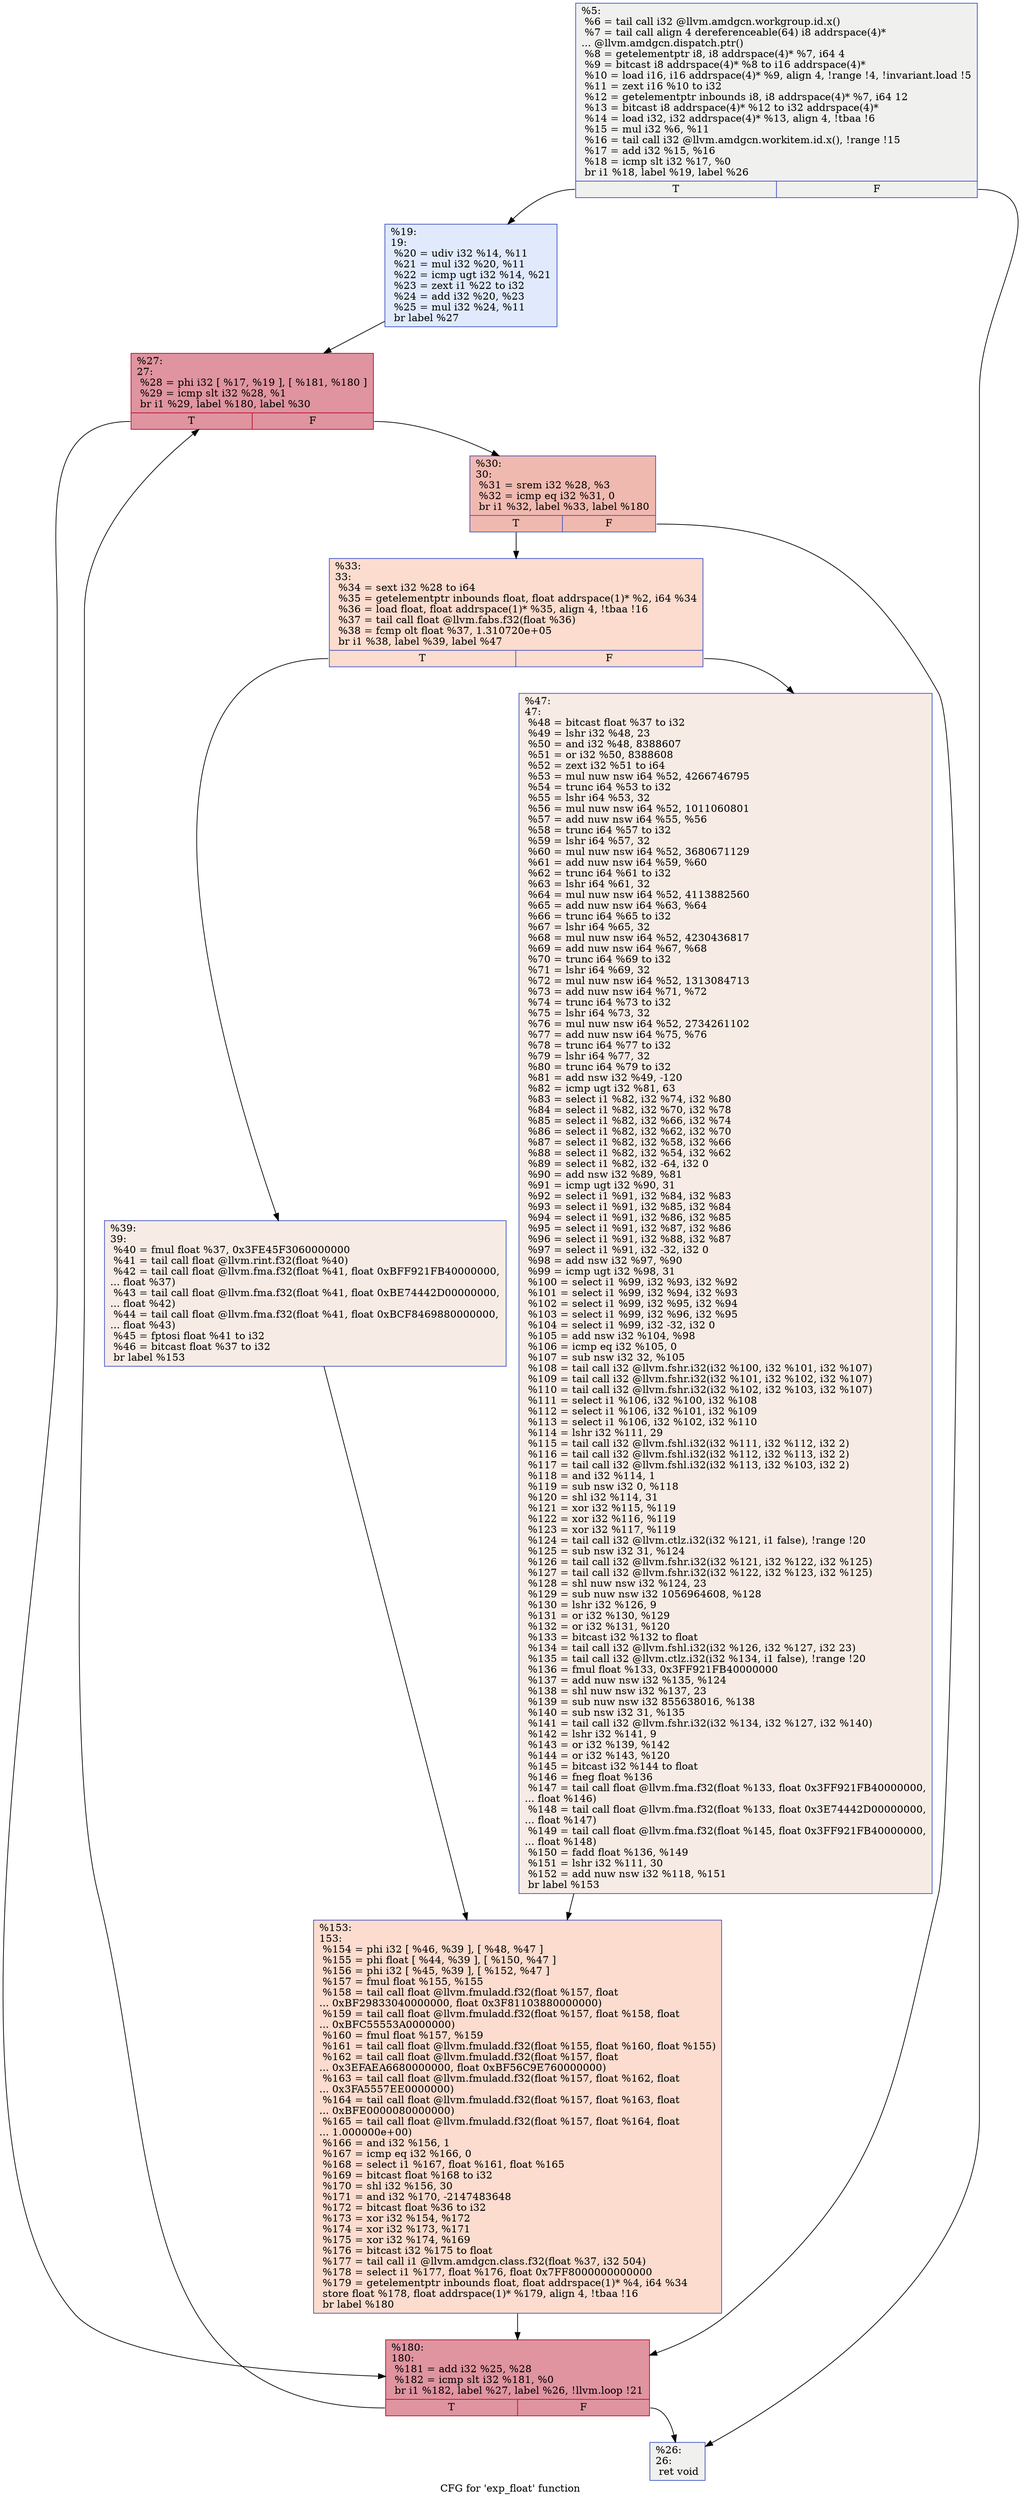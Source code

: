 digraph "CFG for 'exp_float' function" {
	label="CFG for 'exp_float' function";

	Node0x51012d0 [shape=record,color="#3d50c3ff", style=filled, fillcolor="#dedcdb70",label="{%5:\l  %6 = tail call i32 @llvm.amdgcn.workgroup.id.x()\l  %7 = tail call align 4 dereferenceable(64) i8 addrspace(4)*\l... @llvm.amdgcn.dispatch.ptr()\l  %8 = getelementptr i8, i8 addrspace(4)* %7, i64 4\l  %9 = bitcast i8 addrspace(4)* %8 to i16 addrspace(4)*\l  %10 = load i16, i16 addrspace(4)* %9, align 4, !range !4, !invariant.load !5\l  %11 = zext i16 %10 to i32\l  %12 = getelementptr inbounds i8, i8 addrspace(4)* %7, i64 12\l  %13 = bitcast i8 addrspace(4)* %12 to i32 addrspace(4)*\l  %14 = load i32, i32 addrspace(4)* %13, align 4, !tbaa !6\l  %15 = mul i32 %6, %11\l  %16 = tail call i32 @llvm.amdgcn.workitem.id.x(), !range !15\l  %17 = add i32 %15, %16\l  %18 = icmp slt i32 %17, %0\l  br i1 %18, label %19, label %26\l|{<s0>T|<s1>F}}"];
	Node0x51012d0:s0 -> Node0x5103540;
	Node0x51012d0:s1 -> Node0x51035d0;
	Node0x5103540 [shape=record,color="#3d50c3ff", style=filled, fillcolor="#b9d0f970",label="{%19:\l19:                                               \l  %20 = udiv i32 %14, %11\l  %21 = mul i32 %20, %11\l  %22 = icmp ugt i32 %14, %21\l  %23 = zext i1 %22 to i32\l  %24 = add i32 %20, %23\l  %25 = mul i32 %24, %11\l  br label %27\l}"];
	Node0x5103540 -> Node0x5103a50;
	Node0x51035d0 [shape=record,color="#3d50c3ff", style=filled, fillcolor="#dedcdb70",label="{%26:\l26:                                               \l  ret void\l}"];
	Node0x5103a50 [shape=record,color="#b70d28ff", style=filled, fillcolor="#b70d2870",label="{%27:\l27:                                               \l  %28 = phi i32 [ %17, %19 ], [ %181, %180 ]\l  %29 = icmp slt i32 %28, %1\l  br i1 %29, label %180, label %30\l|{<s0>T|<s1>F}}"];
	Node0x5103a50:s0 -> Node0x5103b60;
	Node0x5103a50:s1 -> Node0x5103cf0;
	Node0x5103cf0 [shape=record,color="#3d50c3ff", style=filled, fillcolor="#de614d70",label="{%30:\l30:                                               \l  %31 = srem i32 %28, %3\l  %32 = icmp eq i32 %31, 0\l  br i1 %32, label %33, label %180\l|{<s0>T|<s1>F}}"];
	Node0x5103cf0:s0 -> Node0x51033a0;
	Node0x5103cf0:s1 -> Node0x5103b60;
	Node0x51033a0 [shape=record,color="#3d50c3ff", style=filled, fillcolor="#f7af9170",label="{%33:\l33:                                               \l  %34 = sext i32 %28 to i64\l  %35 = getelementptr inbounds float, float addrspace(1)* %2, i64 %34\l  %36 = load float, float addrspace(1)* %35, align 4, !tbaa !16\l  %37 = tail call float @llvm.fabs.f32(float %36)\l  %38 = fcmp olt float %37, 1.310720e+05\l  br i1 %38, label %39, label %47\l|{<s0>T|<s1>F}}"];
	Node0x51033a0:s0 -> Node0x51050e0;
	Node0x51033a0:s1 -> Node0x5105170;
	Node0x51050e0 [shape=record,color="#3d50c3ff", style=filled, fillcolor="#ecd3c570",label="{%39:\l39:                                               \l  %40 = fmul float %37, 0x3FE45F3060000000\l  %41 = tail call float @llvm.rint.f32(float %40)\l  %42 = tail call float @llvm.fma.f32(float %41, float 0xBFF921FB40000000,\l... float %37)\l  %43 = tail call float @llvm.fma.f32(float %41, float 0xBE74442D00000000,\l... float %42)\l  %44 = tail call float @llvm.fma.f32(float %41, float 0xBCF8469880000000,\l... float %43)\l  %45 = fptosi float %41 to i32\l  %46 = bitcast float %37 to i32\l  br label %153\l}"];
	Node0x51050e0 -> Node0x5105c20;
	Node0x5105170 [shape=record,color="#3d50c3ff", style=filled, fillcolor="#ecd3c570",label="{%47:\l47:                                               \l  %48 = bitcast float %37 to i32\l  %49 = lshr i32 %48, 23\l  %50 = and i32 %48, 8388607\l  %51 = or i32 %50, 8388608\l  %52 = zext i32 %51 to i64\l  %53 = mul nuw nsw i64 %52, 4266746795\l  %54 = trunc i64 %53 to i32\l  %55 = lshr i64 %53, 32\l  %56 = mul nuw nsw i64 %52, 1011060801\l  %57 = add nuw nsw i64 %55, %56\l  %58 = trunc i64 %57 to i32\l  %59 = lshr i64 %57, 32\l  %60 = mul nuw nsw i64 %52, 3680671129\l  %61 = add nuw nsw i64 %59, %60\l  %62 = trunc i64 %61 to i32\l  %63 = lshr i64 %61, 32\l  %64 = mul nuw nsw i64 %52, 4113882560\l  %65 = add nuw nsw i64 %63, %64\l  %66 = trunc i64 %65 to i32\l  %67 = lshr i64 %65, 32\l  %68 = mul nuw nsw i64 %52, 4230436817\l  %69 = add nuw nsw i64 %67, %68\l  %70 = trunc i64 %69 to i32\l  %71 = lshr i64 %69, 32\l  %72 = mul nuw nsw i64 %52, 1313084713\l  %73 = add nuw nsw i64 %71, %72\l  %74 = trunc i64 %73 to i32\l  %75 = lshr i64 %73, 32\l  %76 = mul nuw nsw i64 %52, 2734261102\l  %77 = add nuw nsw i64 %75, %76\l  %78 = trunc i64 %77 to i32\l  %79 = lshr i64 %77, 32\l  %80 = trunc i64 %79 to i32\l  %81 = add nsw i32 %49, -120\l  %82 = icmp ugt i32 %81, 63\l  %83 = select i1 %82, i32 %74, i32 %80\l  %84 = select i1 %82, i32 %70, i32 %78\l  %85 = select i1 %82, i32 %66, i32 %74\l  %86 = select i1 %82, i32 %62, i32 %70\l  %87 = select i1 %82, i32 %58, i32 %66\l  %88 = select i1 %82, i32 %54, i32 %62\l  %89 = select i1 %82, i32 -64, i32 0\l  %90 = add nsw i32 %89, %81\l  %91 = icmp ugt i32 %90, 31\l  %92 = select i1 %91, i32 %84, i32 %83\l  %93 = select i1 %91, i32 %85, i32 %84\l  %94 = select i1 %91, i32 %86, i32 %85\l  %95 = select i1 %91, i32 %87, i32 %86\l  %96 = select i1 %91, i32 %88, i32 %87\l  %97 = select i1 %91, i32 -32, i32 0\l  %98 = add nsw i32 %97, %90\l  %99 = icmp ugt i32 %98, 31\l  %100 = select i1 %99, i32 %93, i32 %92\l  %101 = select i1 %99, i32 %94, i32 %93\l  %102 = select i1 %99, i32 %95, i32 %94\l  %103 = select i1 %99, i32 %96, i32 %95\l  %104 = select i1 %99, i32 -32, i32 0\l  %105 = add nsw i32 %104, %98\l  %106 = icmp eq i32 %105, 0\l  %107 = sub nsw i32 32, %105\l  %108 = tail call i32 @llvm.fshr.i32(i32 %100, i32 %101, i32 %107)\l  %109 = tail call i32 @llvm.fshr.i32(i32 %101, i32 %102, i32 %107)\l  %110 = tail call i32 @llvm.fshr.i32(i32 %102, i32 %103, i32 %107)\l  %111 = select i1 %106, i32 %100, i32 %108\l  %112 = select i1 %106, i32 %101, i32 %109\l  %113 = select i1 %106, i32 %102, i32 %110\l  %114 = lshr i32 %111, 29\l  %115 = tail call i32 @llvm.fshl.i32(i32 %111, i32 %112, i32 2)\l  %116 = tail call i32 @llvm.fshl.i32(i32 %112, i32 %113, i32 2)\l  %117 = tail call i32 @llvm.fshl.i32(i32 %113, i32 %103, i32 2)\l  %118 = and i32 %114, 1\l  %119 = sub nsw i32 0, %118\l  %120 = shl i32 %114, 31\l  %121 = xor i32 %115, %119\l  %122 = xor i32 %116, %119\l  %123 = xor i32 %117, %119\l  %124 = tail call i32 @llvm.ctlz.i32(i32 %121, i1 false), !range !20\l  %125 = sub nsw i32 31, %124\l  %126 = tail call i32 @llvm.fshr.i32(i32 %121, i32 %122, i32 %125)\l  %127 = tail call i32 @llvm.fshr.i32(i32 %122, i32 %123, i32 %125)\l  %128 = shl nuw nsw i32 %124, 23\l  %129 = sub nuw nsw i32 1056964608, %128\l  %130 = lshr i32 %126, 9\l  %131 = or i32 %130, %129\l  %132 = or i32 %131, %120\l  %133 = bitcast i32 %132 to float\l  %134 = tail call i32 @llvm.fshl.i32(i32 %126, i32 %127, i32 23)\l  %135 = tail call i32 @llvm.ctlz.i32(i32 %134, i1 false), !range !20\l  %136 = fmul float %133, 0x3FF921FB40000000\l  %137 = add nuw nsw i32 %135, %124\l  %138 = shl nuw nsw i32 %137, 23\l  %139 = sub nuw nsw i32 855638016, %138\l  %140 = sub nsw i32 31, %135\l  %141 = tail call i32 @llvm.fshr.i32(i32 %134, i32 %127, i32 %140)\l  %142 = lshr i32 %141, 9\l  %143 = or i32 %139, %142\l  %144 = or i32 %143, %120\l  %145 = bitcast i32 %144 to float\l  %146 = fneg float %136\l  %147 = tail call float @llvm.fma.f32(float %133, float 0x3FF921FB40000000,\l... float %146)\l  %148 = tail call float @llvm.fma.f32(float %133, float 0x3E74442D00000000,\l... float %147)\l  %149 = tail call float @llvm.fma.f32(float %145, float 0x3FF921FB40000000,\l... float %148)\l  %150 = fadd float %136, %149\l  %151 = lshr i32 %111, 30\l  %152 = add nuw nsw i32 %118, %151\l  br label %153\l}"];
	Node0x5105170 -> Node0x5105c20;
	Node0x5105c20 [shape=record,color="#3d50c3ff", style=filled, fillcolor="#f7af9170",label="{%153:\l153:                                              \l  %154 = phi i32 [ %46, %39 ], [ %48, %47 ]\l  %155 = phi float [ %44, %39 ], [ %150, %47 ]\l  %156 = phi i32 [ %45, %39 ], [ %152, %47 ]\l  %157 = fmul float %155, %155\l  %158 = tail call float @llvm.fmuladd.f32(float %157, float\l... 0xBF29833040000000, float 0x3F81103880000000)\l  %159 = tail call float @llvm.fmuladd.f32(float %157, float %158, float\l... 0xBFC55553A0000000)\l  %160 = fmul float %157, %159\l  %161 = tail call float @llvm.fmuladd.f32(float %155, float %160, float %155)\l  %162 = tail call float @llvm.fmuladd.f32(float %157, float\l... 0x3EFAEA6680000000, float 0xBF56C9E760000000)\l  %163 = tail call float @llvm.fmuladd.f32(float %157, float %162, float\l... 0x3FA5557EE0000000)\l  %164 = tail call float @llvm.fmuladd.f32(float %157, float %163, float\l... 0xBFE0000080000000)\l  %165 = tail call float @llvm.fmuladd.f32(float %157, float %164, float\l... 1.000000e+00)\l  %166 = and i32 %156, 1\l  %167 = icmp eq i32 %166, 0\l  %168 = select i1 %167, float %161, float %165\l  %169 = bitcast float %168 to i32\l  %170 = shl i32 %156, 30\l  %171 = and i32 %170, -2147483648\l  %172 = bitcast float %36 to i32\l  %173 = xor i32 %154, %172\l  %174 = xor i32 %173, %171\l  %175 = xor i32 %174, %169\l  %176 = bitcast i32 %175 to float\l  %177 = tail call i1 @llvm.amdgcn.class.f32(float %37, i32 504)\l  %178 = select i1 %177, float %176, float 0x7FF8000000000000\l  %179 = getelementptr inbounds float, float addrspace(1)* %4, i64 %34\l  store float %178, float addrspace(1)* %179, align 4, !tbaa !16\l  br label %180\l}"];
	Node0x5105c20 -> Node0x5103b60;
	Node0x5103b60 [shape=record,color="#b70d28ff", style=filled, fillcolor="#b70d2870",label="{%180:\l180:                                              \l  %181 = add i32 %25, %28\l  %182 = icmp slt i32 %181, %0\l  br i1 %182, label %27, label %26, !llvm.loop !21\l|{<s0>T|<s1>F}}"];
	Node0x5103b60:s0 -> Node0x5103a50;
	Node0x5103b60:s1 -> Node0x51035d0;
}
